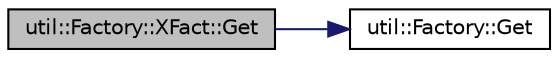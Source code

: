 digraph "util::Factory::XFact::Get"
{
  bgcolor="transparent";
  edge [fontname="Helvetica",fontsize="10",labelfontname="Helvetica",labelfontsize="10"];
  node [fontname="Helvetica",fontsize="10",shape=record];
  rankdir="LR";
  Node1 [label="util::Factory::XFact::Get",height=0.2,width=0.4,color="black", fillcolor="grey75", style="filled" fontcolor="black"];
  Node1 -> Node2 [color="midnightblue",fontsize="10",style="solid",fontname="Helvetica"];
  Node2 [label="util::Factory::Get",height=0.2,width=0.4,color="black",URL="$classutil_1_1Factory.html#a3da5c51d204f462b50170565f6f4a274",tooltip="Gets a P typed object from the specified key argument type K. This method will return the cache conte..."];
}
